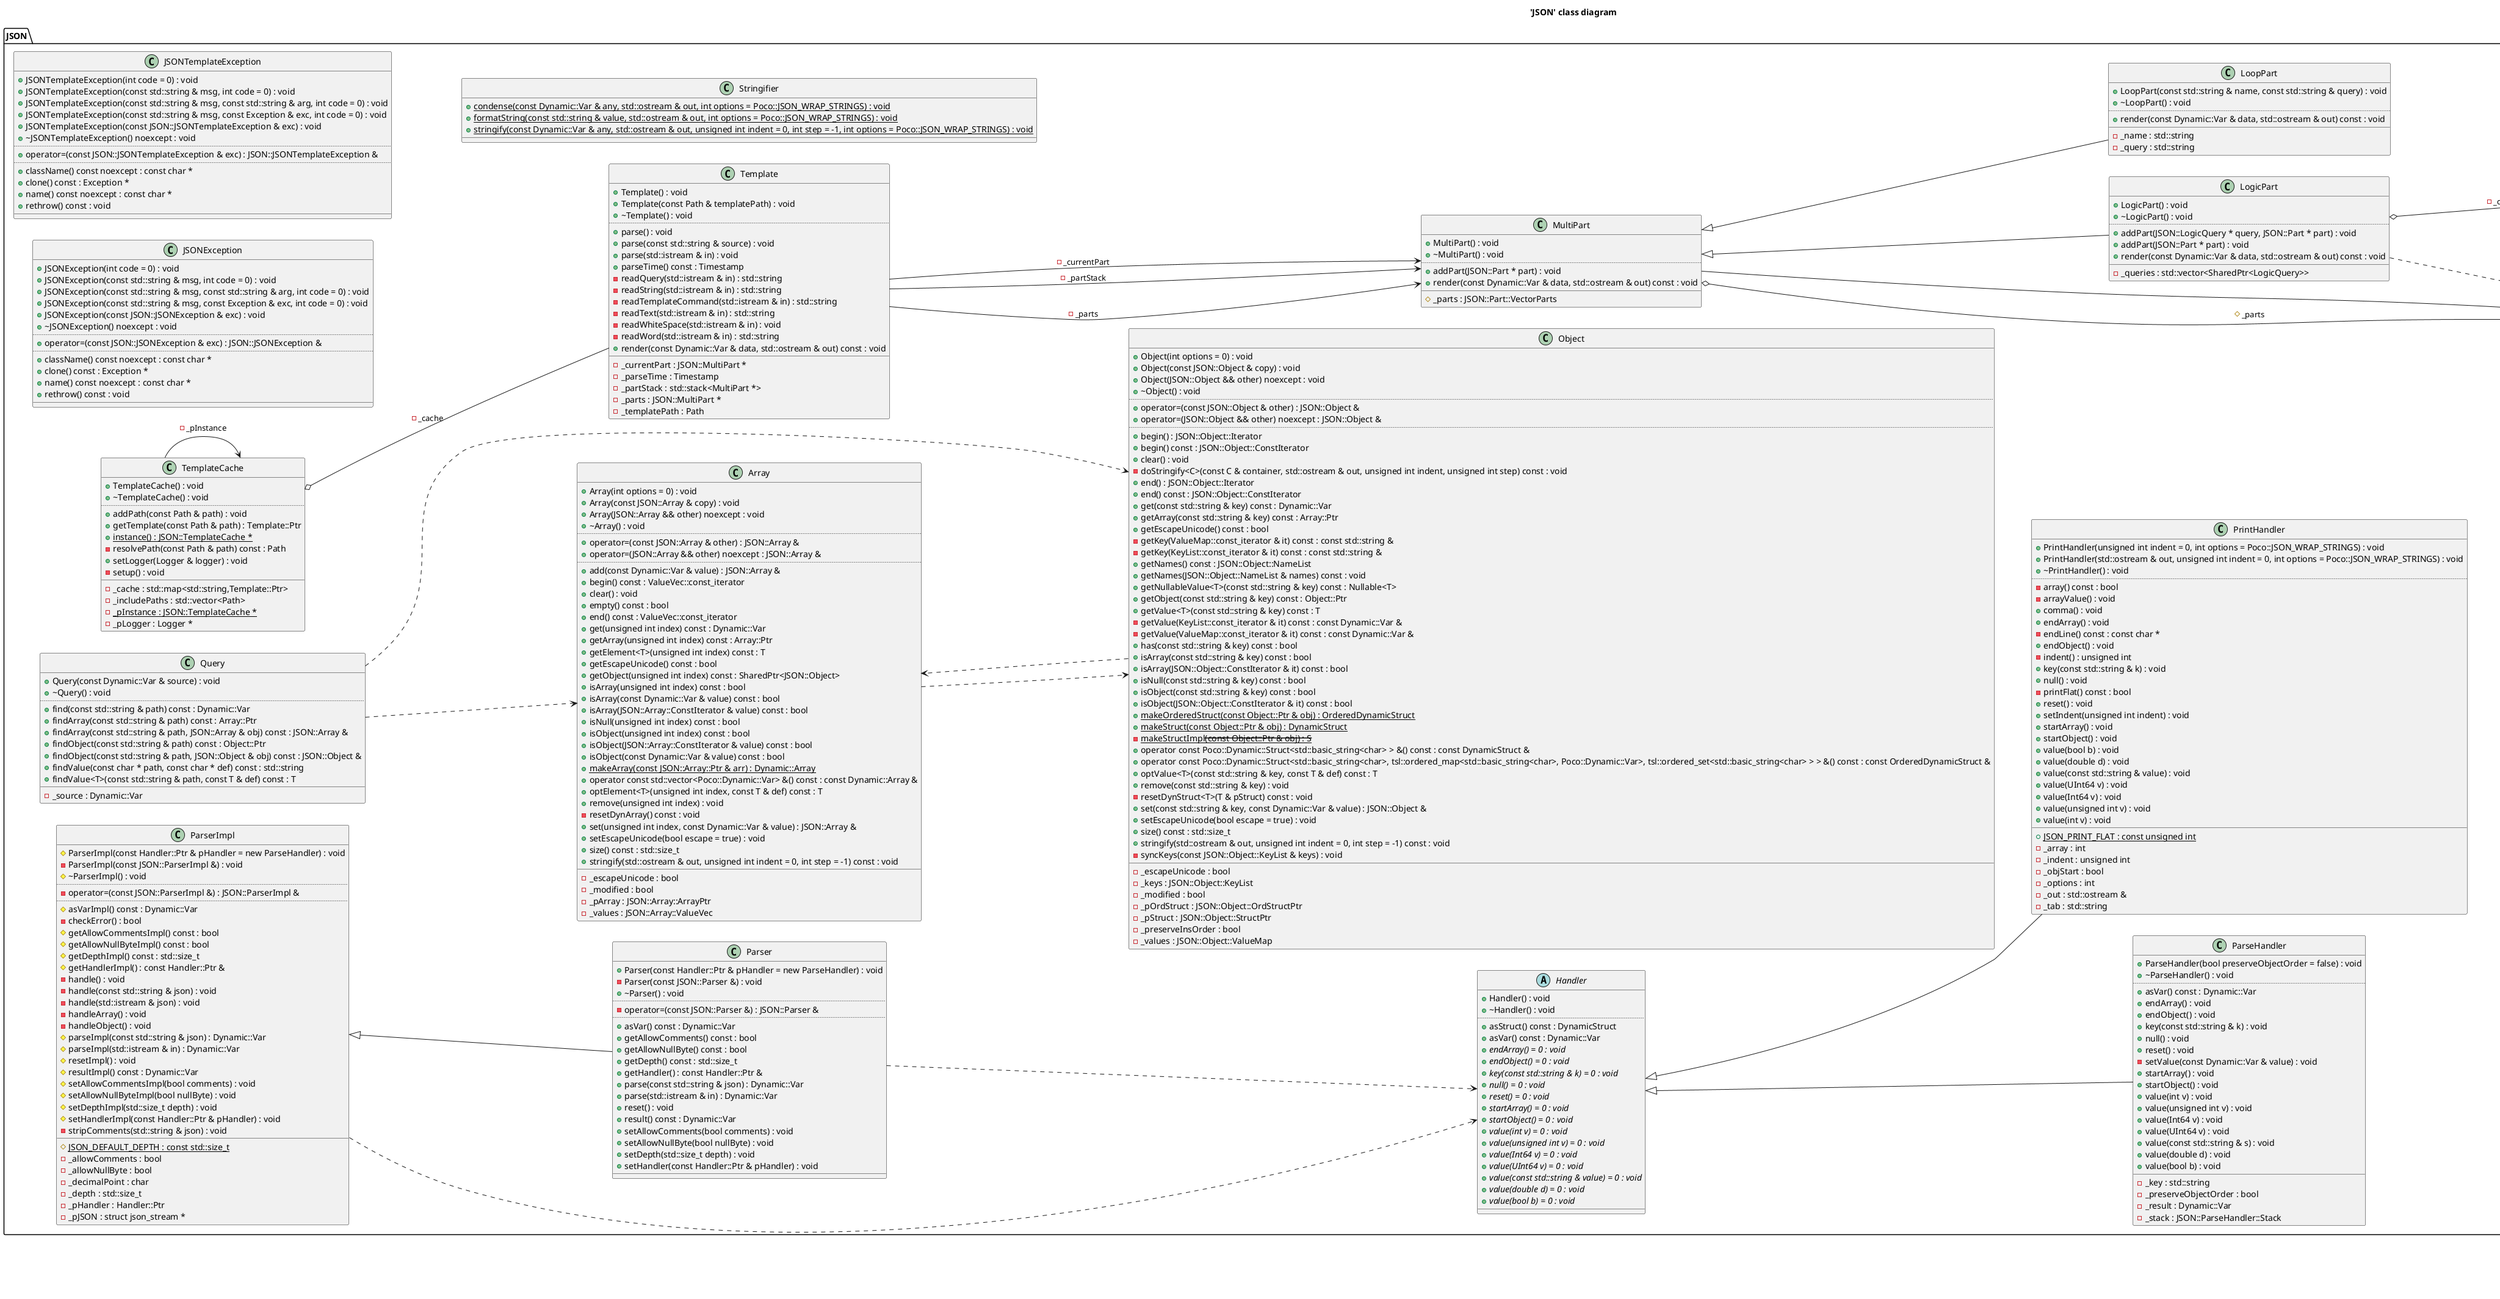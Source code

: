 @startuml
title 'JSON' class diagram
left to right direction
package [JSON] as C_0000719235354874533729 {
class "JSONException" as C_0002224435553795914096
class C_0002224435553795914096 [[https://github.com/pocoproject/poco/blob/9fc117d585e552ae3327b56900df9cc40653d574/JSON/include/Poco/JSON/JSONException.h#L29{JSONException}]] {
+JSONException(int code = 0) : void [[[https://github.com/pocoproject/poco/blob/9fc117d585e552ae3327b56900df9cc40653d574/JSON/include/Poco/JSON/JSONException.h#L29{JSONException}]]]
+JSONException(const std::string & msg, int code = 0) : void [[[https://github.com/pocoproject/poco/blob/9fc117d585e552ae3327b56900df9cc40653d574/JSON/include/Poco/JSON/JSONException.h#L29{JSONException}]]]
+JSONException(const std::string & msg, const std::string & arg, int code = 0) : void [[[https://github.com/pocoproject/poco/blob/9fc117d585e552ae3327b56900df9cc40653d574/JSON/include/Poco/JSON/JSONException.h#L29{JSONException}]]]
+JSONException(const std::string & msg, const Exception & exc, int code = 0) : void [[[https://github.com/pocoproject/poco/blob/9fc117d585e552ae3327b56900df9cc40653d574/JSON/include/Poco/JSON/JSONException.h#L29{JSONException}]]]
+JSONException(const JSON::JSONException & exc) : void [[[https://github.com/pocoproject/poco/blob/9fc117d585e552ae3327b56900df9cc40653d574/JSON/include/Poco/JSON/JSONException.h#L29{JSONException}]]]
+~JSONException() noexcept : void [[[https://github.com/pocoproject/poco/blob/9fc117d585e552ae3327b56900df9cc40653d574/JSON/include/Poco/JSON/JSONException.h#L29{~JSONException}]]]
..
+operator=(const JSON::JSONException & exc) : JSON::JSONException & [[[https://github.com/pocoproject/poco/blob/9fc117d585e552ae3327b56900df9cc40653d574/JSON/include/Poco/JSON/JSONException.h#L29{operator=}]]]
..
+className() const noexcept : const char * [[[https://github.com/pocoproject/poco/blob/9fc117d585e552ae3327b56900df9cc40653d574/JSON/include/Poco/JSON/JSONException.h#L29{className}]]]
+clone() const : Exception * [[[https://github.com/pocoproject/poco/blob/9fc117d585e552ae3327b56900df9cc40653d574/JSON/include/Poco/JSON/JSONException.h#L29{clone}]]]
+name() const noexcept : const char * [[[https://github.com/pocoproject/poco/blob/9fc117d585e552ae3327b56900df9cc40653d574/JSON/include/Poco/JSON/JSONException.h#L29{name}]]]
+rethrow() const : void [[[https://github.com/pocoproject/poco/blob/9fc117d585e552ae3327b56900df9cc40653d574/JSON/include/Poco/JSON/JSONException.h#L29{rethrow}]]]
__
}
class "JSONTemplateException" as C_0001089238346156534044
class C_0001089238346156534044 [[https://github.com/pocoproject/poco/blob/9fc117d585e552ae3327b56900df9cc40653d574/JSON/include/Poco/JSON/Template.h#L37{JSONTemplateException}]] {
+JSONTemplateException(int code = 0) : void [[[https://github.com/pocoproject/poco/blob/9fc117d585e552ae3327b56900df9cc40653d574/JSON/include/Poco/JSON/Template.h#L37{JSONTemplateException}]]]
+JSONTemplateException(const std::string & msg, int code = 0) : void [[[https://github.com/pocoproject/poco/blob/9fc117d585e552ae3327b56900df9cc40653d574/JSON/include/Poco/JSON/Template.h#L37{JSONTemplateException}]]]
+JSONTemplateException(const std::string & msg, const std::string & arg, int code = 0) : void [[[https://github.com/pocoproject/poco/blob/9fc117d585e552ae3327b56900df9cc40653d574/JSON/include/Poco/JSON/Template.h#L37{JSONTemplateException}]]]
+JSONTemplateException(const std::string & msg, const Exception & exc, int code = 0) : void [[[https://github.com/pocoproject/poco/blob/9fc117d585e552ae3327b56900df9cc40653d574/JSON/include/Poco/JSON/Template.h#L37{JSONTemplateException}]]]
+JSONTemplateException(const JSON::JSONTemplateException & exc) : void [[[https://github.com/pocoproject/poco/blob/9fc117d585e552ae3327b56900df9cc40653d574/JSON/include/Poco/JSON/Template.h#L37{JSONTemplateException}]]]
+~JSONTemplateException() noexcept : void [[[https://github.com/pocoproject/poco/blob/9fc117d585e552ae3327b56900df9cc40653d574/JSON/include/Poco/JSON/Template.h#L37{~JSONTemplateException}]]]
..
+operator=(const JSON::JSONTemplateException & exc) : JSON::JSONTemplateException & [[[https://github.com/pocoproject/poco/blob/9fc117d585e552ae3327b56900df9cc40653d574/JSON/include/Poco/JSON/Template.h#L37{operator=}]]]
..
+className() const noexcept : const char * [[[https://github.com/pocoproject/poco/blob/9fc117d585e552ae3327b56900df9cc40653d574/JSON/include/Poco/JSON/Template.h#L37{className}]]]
+clone() const : Exception * [[[https://github.com/pocoproject/poco/blob/9fc117d585e552ae3327b56900df9cc40653d574/JSON/include/Poco/JSON/Template.h#L37{clone}]]]
+name() const noexcept : const char * [[[https://github.com/pocoproject/poco/blob/9fc117d585e552ae3327b56900df9cc40653d574/JSON/include/Poco/JSON/Template.h#L37{name}]]]
+rethrow() const : void [[[https://github.com/pocoproject/poco/blob/9fc117d585e552ae3327b56900df9cc40653d574/JSON/include/Poco/JSON/Template.h#L37{rethrow}]]]
__
}
class "Template" as C_0001224813705065694671
class C_0001224813705065694671 [[https://github.com/pocoproject/poco/blob/9fc117d585e552ae3327b56900df9cc40653d574/JSON/include/Poco/JSON/Template.h#L40{Template}]] {
+Template() : void [[[https://github.com/pocoproject/poco/blob/9fc117d585e552ae3327b56900df9cc40653d574/JSON/include/Poco/JSON/Template.h#L92{Template}]]]
+Template(const Path & templatePath) : void [[[https://github.com/pocoproject/poco/blob/9fc117d585e552ae3327b56900df9cc40653d574/JSON/include/Poco/JSON/Template.h#L95{Template}]]]
+~Template() : void [[[https://github.com/pocoproject/poco/blob/9fc117d585e552ae3327b56900df9cc40653d574/JSON/include/Poco/JSON/Template.h#L98{~Template}]]]
..
+parse() : void [[[https://github.com/pocoproject/poco/blob/9fc117d585e552ae3327b56900df9cc40653d574/JSON/include/Poco/JSON/Template.h#L101{parse}]]]
+parse(const std::string & source) : void [[[https://github.com/pocoproject/poco/blob/9fc117d585e552ae3327b56900df9cc40653d574/JSON/include/Poco/JSON/Template.h#L104{parse}]]]
+parse(std::istream & in) : void [[[https://github.com/pocoproject/poco/blob/9fc117d585e552ae3327b56900df9cc40653d574/JSON/include/Poco/JSON/Template.h#L107{parse}]]]
+parseTime() const : Timestamp [[[https://github.com/pocoproject/poco/blob/9fc117d585e552ae3327b56900df9cc40653d574/JSON/include/Poco/JSON/Template.h#L110{parseTime}]]]
-readQuery(std::istream & in) : std::string [[[https://github.com/pocoproject/poco/blob/9fc117d585e552ae3327b56900df9cc40653d574/JSON/include/Poco/JSON/Template.h#L119{readQuery}]]]
-readString(std::istream & in) : std::string [[[https://github.com/pocoproject/poco/blob/9fc117d585e552ae3327b56900df9cc40653d574/JSON/include/Poco/JSON/Template.h#L121{readString}]]]
-readTemplateCommand(std::istream & in) : std::string [[[https://github.com/pocoproject/poco/blob/9fc117d585e552ae3327b56900df9cc40653d574/JSON/include/Poco/JSON/Template.h#L120{readTemplateCommand}]]]
-readText(std::istream & in) : std::string [[[https://github.com/pocoproject/poco/blob/9fc117d585e552ae3327b56900df9cc40653d574/JSON/include/Poco/JSON/Template.h#L117{readText}]]]
-readWhiteSpace(std::istream & in) : void [[[https://github.com/pocoproject/poco/blob/9fc117d585e552ae3327b56900df9cc40653d574/JSON/include/Poco/JSON/Template.h#L122{readWhiteSpace}]]]
-readWord(std::istream & in) : std::string [[[https://github.com/pocoproject/poco/blob/9fc117d585e552ae3327b56900df9cc40653d574/JSON/include/Poco/JSON/Template.h#L118{readWord}]]]
+render(const Dynamic::Var & data, std::ostream & out) const : void [[[https://github.com/pocoproject/poco/blob/9fc117d585e552ae3327b56900df9cc40653d574/JSON/include/Poco/JSON/Template.h#L113{render}]]]
__
-_currentPart : JSON::MultiPart * [[[https://github.com/pocoproject/poco/blob/9fc117d585e552ae3327b56900df9cc40653d574/JSON/include/Poco/JSON/Template.h#L126{_currentPart}]]]
-_parseTime : Timestamp [[[https://github.com/pocoproject/poco/blob/9fc117d585e552ae3327b56900df9cc40653d574/JSON/include/Poco/JSON/Template.h#L128{_parseTime}]]]
-_partStack : std::stack<MultiPart *> [[[https://github.com/pocoproject/poco/blob/9fc117d585e552ae3327b56900df9cc40653d574/JSON/include/Poco/JSON/Template.h#L125{_partStack}]]]
-_parts : JSON::MultiPart * [[[https://github.com/pocoproject/poco/blob/9fc117d585e552ae3327b56900df9cc40653d574/JSON/include/Poco/JSON/Template.h#L124{_parts}]]]
-_templatePath : Path [[[https://github.com/pocoproject/poco/blob/9fc117d585e552ae3327b56900df9cc40653d574/JSON/include/Poco/JSON/Template.h#L127{_templatePath}]]]
}
class "TemplateCache" as C_0001824492576997130499
class C_0001824492576997130499 [[https://github.com/pocoproject/poco/blob/9fc117d585e552ae3327b56900df9cc40653d574/JSON/include/Poco/JSON/TemplateCache.h#L34{TemplateCache}]] {
+TemplateCache() : void [[[https://github.com/pocoproject/poco/blob/9fc117d585e552ae3327b56900df9cc40653d574/JSON/include/Poco/JSON/TemplateCache.h#L42{TemplateCache}]]]
+~TemplateCache() : void [[[https://github.com/pocoproject/poco/blob/9fc117d585e552ae3327b56900df9cc40653d574/JSON/include/Poco/JSON/TemplateCache.h#L48{~TemplateCache}]]]
..
+addPath(const Path & path) : void [[[https://github.com/pocoproject/poco/blob/9fc117d585e552ae3327b56900df9cc40653d574/JSON/include/Poco/JSON/TemplateCache.h#L51{addPath}]]]
+getTemplate(const Path & path) : Template::Ptr [[[https://github.com/pocoproject/poco/blob/9fc117d585e552ae3327b56900df9cc40653d574/JSON/include/Poco/JSON/TemplateCache.h#L55{getTemplate}]]]
{static} +instance() : JSON::TemplateCache * [[[https://github.com/pocoproject/poco/blob/9fc117d585e552ae3327b56900df9cc40653d574/JSON/include/Poco/JSON/TemplateCache.h#L64{instance}]]]
-resolvePath(const Path & path) const : Path [[[https://github.com/pocoproject/poco/blob/9fc117d585e552ae3327b56900df9cc40653d574/JSON/include/Poco/JSON/TemplateCache.h#L72{resolvePath}]]]
+setLogger(Logger & logger) : void [[[https://github.com/pocoproject/poco/blob/9fc117d585e552ae3327b56900df9cc40653d574/JSON/include/Poco/JSON/TemplateCache.h#L67{setLogger}]]]
-setup() : void [[[https://github.com/pocoproject/poco/blob/9fc117d585e552ae3327b56900df9cc40653d574/JSON/include/Poco/JSON/TemplateCache.h#L71{setup}]]]
__
-_cache : std::map<std::string,Template::Ptr> [[[https://github.com/pocoproject/poco/blob/9fc117d585e552ae3327b56900df9cc40653d574/JSON/include/Poco/JSON/TemplateCache.h#L76{_cache}]]]
-_includePaths : std::vector<Path> [[[https://github.com/pocoproject/poco/blob/9fc117d585e552ae3327b56900df9cc40653d574/JSON/include/Poco/JSON/TemplateCache.h#L75{_includePaths}]]]
{static} -_pInstance : JSON::TemplateCache * [[[https://github.com/pocoproject/poco/blob/9fc117d585e552ae3327b56900df9cc40653d574/JSON/include/Poco/JSON/TemplateCache.h#L74{_pInstance}]]]
-_pLogger : Logger * [[[https://github.com/pocoproject/poco/blob/9fc117d585e552ae3327b56900df9cc40653d574/JSON/include/Poco/JSON/TemplateCache.h#L77{_pLogger}]]]
}
class "Array" as C_0000072500838975006454
class C_0000072500838975006454 [[https://github.com/pocoproject/poco/blob/9fc117d585e552ae3327b56900df9cc40653d574/JSON/include/Poco/JSON/Array.h#L35{Array}]] {
+Array(int options = 0) : void [[[https://github.com/pocoproject/poco/blob/9fc117d585e552ae3327b56900df9cc40653d574/JSON/include/Poco/JSON/Array.h#L66{Array}]]]
+Array(const JSON::Array & copy) : void [[[https://github.com/pocoproject/poco/blob/9fc117d585e552ae3327b56900df9cc40653d574/JSON/include/Poco/JSON/Array.h#L73{Array}]]]
+Array(JSON::Array && other) noexcept : void [[[https://github.com/pocoproject/poco/blob/9fc117d585e552ae3327b56900df9cc40653d574/JSON/include/Poco/JSON/Array.h#L76{Array}]]]
+~Array() : void [[[https://github.com/pocoproject/poco/blob/9fc117d585e552ae3327b56900df9cc40653d574/JSON/include/Poco/JSON/Array.h#L85{~Array}]]]
..
+operator=(const JSON::Array & other) : JSON::Array & [[[https://github.com/pocoproject/poco/blob/9fc117d585e552ae3327b56900df9cc40653d574/JSON/include/Poco/JSON/Array.h#L79{operator=}]]]
+operator=(JSON::Array && other) noexcept : JSON::Array & [[[https://github.com/pocoproject/poco/blob/9fc117d585e552ae3327b56900df9cc40653d574/JSON/include/Poco/JSON/Array.h#L82{operator=}]]]
..
+add(const Dynamic::Var & value) : JSON::Array & [[[https://github.com/pocoproject/poco/blob/9fc117d585e552ae3327b56900df9cc40653d574/JSON/include/Poco/JSON/Array.h#L174{add}]]]
+begin() const : ValueVec::const_iterator [[[https://github.com/pocoproject/poco/blob/9fc117d585e552ae3327b56900df9cc40653d574/JSON/include/Poco/JSON/Array.h#L94{begin}]]]
+clear() : void [[[https://github.com/pocoproject/poco/blob/9fc117d585e552ae3327b56900df9cc40653d574/JSON/include/Poco/JSON/Array.h#L193{clear}]]]
+empty() const : bool [[[https://github.com/pocoproject/poco/blob/9fc117d585e552ae3327b56900df9cc40653d574/JSON/include/Poco/JSON/Array.h#L127{empty}]]]
+end() const : ValueVec::const_iterator [[[https://github.com/pocoproject/poco/blob/9fc117d585e552ae3327b56900df9cc40653d574/JSON/include/Poco/JSON/Array.h#L97{end}]]]
+get(unsigned int index) const : Dynamic::Var [[[https://github.com/pocoproject/poco/blob/9fc117d585e552ae3327b56900df9cc40653d574/JSON/include/Poco/JSON/Array.h#L100{get}]]]
+getArray(unsigned int index) const : Array::Ptr [[[https://github.com/pocoproject/poco/blob/9fc117d585e552ae3327b56900df9cc40653d574/JSON/include/Poco/JSON/Array.h#L104{getArray}]]]
+getElement<T>(unsigned int index) const : T
+getEscapeUnicode() const : bool [[[https://github.com/pocoproject/poco/blob/9fc117d585e552ae3327b56900df9cc40653d574/JSON/include/Poco/JSON/Array.h#L91{getEscapeUnicode}]]]
+getObject(unsigned int index) const : SharedPtr<JSON::Object> [[[https://github.com/pocoproject/poco/blob/9fc117d585e552ae3327b56900df9cc40653d574/JSON/include/Poco/JSON/Array.h#L120{getObject}]]]
+isArray(unsigned int index) const : bool [[[https://github.com/pocoproject/poco/blob/9fc117d585e552ae3327b56900df9cc40653d574/JSON/include/Poco/JSON/Array.h#L130{isArray}]]]
+isArray(const Dynamic::Var & value) const : bool [[[https://github.com/pocoproject/poco/blob/9fc117d585e552ae3327b56900df9cc40653d574/JSON/include/Poco/JSON/Array.h#L133{isArray}]]]
+isArray(JSON::Array::ConstIterator & value) const : bool [[[https://github.com/pocoproject/poco/blob/9fc117d585e552ae3327b56900df9cc40653d574/JSON/include/Poco/JSON/Array.h#L136{isArray}]]]
+isNull(unsigned int index) const : bool [[[https://github.com/pocoproject/poco/blob/9fc117d585e552ae3327b56900df9cc40653d574/JSON/include/Poco/JSON/Array.h#L139{isNull}]]]
+isObject(unsigned int index) const : bool [[[https://github.com/pocoproject/poco/blob/9fc117d585e552ae3327b56900df9cc40653d574/JSON/include/Poco/JSON/Array.h#L143{isObject}]]]
+isObject(JSON::Array::ConstIterator & value) const : bool [[[https://github.com/pocoproject/poco/blob/9fc117d585e552ae3327b56900df9cc40653d574/JSON/include/Poco/JSON/Array.h#L149{isObject}]]]
+isObject(const Dynamic::Var & value) const : bool [[[https://github.com/pocoproject/poco/blob/9fc117d585e552ae3327b56900df9cc40653d574/JSON/include/Poco/JSON/Array.h#L146{isObject}]]]
{static} +makeArray(const JSON::Array::Ptr & arr) : Dynamic::Array [[[https://github.com/pocoproject/poco/blob/9fc117d585e552ae3327b56900df9cc40653d574/JSON/include/Poco/JSON/Array.h#L190{makeArray}]]]
+operator const std::vector<Poco::Dynamic::Var> &() const : const Dynamic::Array & [[[https://github.com/pocoproject/poco/blob/9fc117d585e552ae3327b56900df9cc40653d574/JSON/include/Poco/JSON/Array.h#L187{operator const std::vector<Poco::Dynamic::Var> &}]]]
+optElement<T>(unsigned int index, const T & def) const : T
+remove(unsigned int index) : void [[[https://github.com/pocoproject/poco/blob/9fc117d585e552ae3327b56900df9cc40653d574/JSON/include/Poco/JSON/Array.h#L184{remove}]]]
-resetDynArray() const : void [[[https://github.com/pocoproject/poco/blob/9fc117d585e552ae3327b56900df9cc40653d574/JSON/include/Poco/JSON/Array.h#L197{resetDynArray}]]]
+set(unsigned int index, const Dynamic::Var & value) : JSON::Array & [[[https://github.com/pocoproject/poco/blob/9fc117d585e552ae3327b56900df9cc40653d574/JSON/include/Poco/JSON/Array.h#L177{set}]]]
+setEscapeUnicode(bool escape = true) : void [[[https://github.com/pocoproject/poco/blob/9fc117d585e552ae3327b56900df9cc40653d574/JSON/include/Poco/JSON/Array.h#L88{setEscapeUnicode}]]]
+size() const : std::size_t [[[https://github.com/pocoproject/poco/blob/9fc117d585e552ae3327b56900df9cc40653d574/JSON/include/Poco/JSON/Array.h#L124{size}]]]
+stringify(std::ostream & out, unsigned int indent = 0, int step = -1) const : void [[[https://github.com/pocoproject/poco/blob/9fc117d585e552ae3327b56900df9cc40653d574/JSON/include/Poco/JSON/Array.h#L180{stringify}]]]
__
-_escapeUnicode : bool [[[https://github.com/pocoproject/poco/blob/9fc117d585e552ae3327b56900df9cc40653d574/JSON/include/Poco/JSON/Array.h#L208{_escapeUnicode}]]]
-_modified : bool [[[https://github.com/pocoproject/poco/blob/9fc117d585e552ae3327b56900df9cc40653d574/JSON/include/Poco/JSON/Array.h#L203{_modified}]]]
-_pArray : JSON::Array::ArrayPtr [[[https://github.com/pocoproject/poco/blob/9fc117d585e552ae3327b56900df9cc40653d574/JSON/include/Poco/JSON/Array.h#L202{_pArray}]]]
-_values : JSON::Array::ValueVec [[[https://github.com/pocoproject/poco/blob/9fc117d585e552ae3327b56900df9cc40653d574/JSON/include/Poco/JSON/Array.h#L201{_values}]]]
}
class "Stringifier" as C_0001436460347683871975
class C_0001436460347683871975 [[https://github.com/pocoproject/poco/blob/9fc117d585e552ae3327b56900df9cc40653d574/JSON/include/Poco/JSON/Stringifier.h#L31{Stringifier}]] {
{static} +condense(const Dynamic::Var & any, std::ostream & out, int options = Poco::JSON_WRAP_STRINGS) : void [[[https://github.com/pocoproject/poco/blob/9fc117d585e552ae3327b56900df9cc40653d574/JSON/include/Poco/JSON/Stringifier.h#L35{condense}]]]
{static} +formatString(const std::string & value, std::ostream & out, int options = Poco::JSON_WRAP_STRINGS) : void [[[https://github.com/pocoproject/poco/blob/9fc117d585e552ae3327b56900df9cc40653d574/JSON/include/Poco/JSON/Stringifier.h#L56{formatString}]]]
{static} +stringify(const Dynamic::Var & any, std::ostream & out, unsigned int indent = 0, int step = -1, int options = Poco::JSON_WRAP_STRINGS) : void [[[https://github.com/pocoproject/poco/blob/9fc117d585e552ae3327b56900df9cc40653d574/JSON/include/Poco/JSON/Stringifier.h#L44{stringify}]]]
__
}
class "Object" as C_0000424593384549787023
class C_0000424593384549787023 [[https://github.com/pocoproject/poco/blob/9fc117d585e552ae3327b56900df9cc40653d574/JSON/include/Poco/JSON/Object.h#L40{Object}]] {
+Object(int options = 0) : void [[[https://github.com/pocoproject/poco/blob/9fc117d585e552ae3327b56900df9cc40653d574/JSON/include/Poco/JSON/Object.h#L70{Object}]]]
+Object(const JSON::Object & copy) : void [[[https://github.com/pocoproject/poco/blob/9fc117d585e552ae3327b56900df9cc40653d574/JSON/include/Poco/JSON/Object.h#L81{Object}]]]
+Object(JSON::Object && other) noexcept : void [[[https://github.com/pocoproject/poco/blob/9fc117d585e552ae3327b56900df9cc40653d574/JSON/include/Poco/JSON/Object.h#L87{Object}]]]
+~Object() : void [[[https://github.com/pocoproject/poco/blob/9fc117d585e552ae3327b56900df9cc40653d574/JSON/include/Poco/JSON/Object.h#L90{~Object}]]]
..
+operator=(const JSON::Object & other) : JSON::Object & [[[https://github.com/pocoproject/poco/blob/9fc117d585e552ae3327b56900df9cc40653d574/JSON/include/Poco/JSON/Object.h#L93{operator=}]]]
+operator=(JSON::Object && other) noexcept : JSON::Object & [[[https://github.com/pocoproject/poco/blob/9fc117d585e552ae3327b56900df9cc40653d574/JSON/include/Poco/JSON/Object.h#L96{operator=}]]]
..
+begin() : JSON::Object::Iterator [[[https://github.com/pocoproject/poco/blob/9fc117d585e552ae3327b56900df9cc40653d574/JSON/include/Poco/JSON/Object.h#L105{begin}]]]
+begin() const : JSON::Object::ConstIterator [[[https://github.com/pocoproject/poco/blob/9fc117d585e552ae3327b56900df9cc40653d574/JSON/include/Poco/JSON/Object.h#L108{begin}]]]
+clear() : void [[[https://github.com/pocoproject/poco/blob/9fc117d585e552ae3327b56900df9cc40653d574/JSON/include/Poco/JSON/Object.h#L232{clear}]]]
-doStringify<C>(const C & container, std::ostream & out, unsigned int indent, unsigned int step) const : void
+end() : JSON::Object::Iterator [[[https://github.com/pocoproject/poco/blob/9fc117d585e552ae3327b56900df9cc40653d574/JSON/include/Poco/JSON/Object.h#L111{end}]]]
+end() const : JSON::Object::ConstIterator [[[https://github.com/pocoproject/poco/blob/9fc117d585e552ae3327b56900df9cc40653d574/JSON/include/Poco/JSON/Object.h#L114{end}]]]
+get(const std::string & key) const : Dynamic::Var [[[https://github.com/pocoproject/poco/blob/9fc117d585e552ae3327b56900df9cc40653d574/JSON/include/Poco/JSON/Object.h#L117{get}]]]
+getArray(const std::string & key) const : Array::Ptr [[[https://github.com/pocoproject/poco/blob/9fc117d585e552ae3327b56900df9cc40653d574/JSON/include/Poco/JSON/Object.h#L121{getArray}]]]
+getEscapeUnicode() const : bool [[[https://github.com/pocoproject/poco/blob/9fc117d585e552ae3327b56900df9cc40653d574/JSON/include/Poco/JSON/Object.h#L102{getEscapeUnicode}]]]
-getKey(ValueMap::const_iterator & it) const : const std::string & [[[https://github.com/pocoproject/poco/blob/9fc117d585e552ae3327b56900df9cc40653d574/JSON/include/Poco/JSON/Object.h#L339{getKey}]]]
-getKey(KeyList::const_iterator & it) const : const std::string & [[[https://github.com/pocoproject/poco/blob/9fc117d585e552ae3327b56900df9cc40653d574/JSON/include/Poco/JSON/Object.h#L341{getKey}]]]
+getNames() const : JSON::Object::NameList [[[https://github.com/pocoproject/poco/blob/9fc117d585e552ae3327b56900df9cc40653d574/JSON/include/Poco/JSON/Object.h#L162{getNames}]]]
+getNames(JSON::Object::NameList & names) const : void [[[https://github.com/pocoproject/poco/blob/9fc117d585e552ae3327b56900df9cc40653d574/JSON/include/Poco/JSON/Object.h#L159{getNames}]]]
+getNullableValue<T>(const std::string & key) const : Nullable<T>
+getObject(const std::string & key) const : Object::Ptr [[[https://github.com/pocoproject/poco/blob/9fc117d585e552ae3327b56900df9cc40653d574/JSON/include/Poco/JSON/Object.h#L126{getObject}]]]
+getValue<T>(const std::string & key) const : T
-getValue(KeyList::const_iterator & it) const : const Dynamic::Var & [[[https://github.com/pocoproject/poco/blob/9fc117d585e552ae3327b56900df9cc40653d574/JSON/include/Poco/JSON/Object.h#L342{getValue}]]]
-getValue(ValueMap::const_iterator & it) const : const Dynamic::Var & [[[https://github.com/pocoproject/poco/blob/9fc117d585e552ae3327b56900df9cc40653d574/JSON/include/Poco/JSON/Object.h#L340{getValue}]]]
+has(const std::string & key) const : bool [[[https://github.com/pocoproject/poco/blob/9fc117d585e552ae3327b56900df9cc40653d574/JSON/include/Poco/JSON/Object.h#L165{has}]]]
+isArray(const std::string & key) const : bool [[[https://github.com/pocoproject/poco/blob/9fc117d585e552ae3327b56900df9cc40653d574/JSON/include/Poco/JSON/Object.h#L168{isArray}]]]
+isArray(JSON::Object::ConstIterator & it) const : bool [[[https://github.com/pocoproject/poco/blob/9fc117d585e552ae3327b56900df9cc40653d574/JSON/include/Poco/JSON/Object.h#L171{isArray}]]]
+isNull(const std::string & key) const : bool [[[https://github.com/pocoproject/poco/blob/9fc117d585e552ae3327b56900df9cc40653d574/JSON/include/Poco/JSON/Object.h#L174{isNull}]]]
+isObject(const std::string & key) const : bool [[[https://github.com/pocoproject/poco/blob/9fc117d585e552ae3327b56900df9cc40653d574/JSON/include/Poco/JSON/Object.h#L177{isObject}]]]
+isObject(JSON::Object::ConstIterator & it) const : bool [[[https://github.com/pocoproject/poco/blob/9fc117d585e552ae3327b56900df9cc40653d574/JSON/include/Poco/JSON/Object.h#L180{isObject}]]]
{static} +makeOrderedStruct(const Object::Ptr & obj) : OrderedDynamicStruct [[[https://github.com/pocoproject/poco/blob/9fc117d585e552ae3327b56900df9cc40653d574/JSON/include/Poco/JSON/Object.h#L223{makeOrderedStruct}]]]
{static} +makeStruct(const Object::Ptr & obj) : DynamicStruct [[[https://github.com/pocoproject/poco/blob/9fc117d585e552ae3327b56900df9cc40653d574/JSON/include/Poco/JSON/Object.h#L220{makeStruct}]]]
{static} -makeStructImpl<S>(const Object::Ptr & obj) : S
+operator const Poco::Dynamic::Struct<std::basic_string<char> > &() const : const DynamicStruct & [[[https://github.com/pocoproject/poco/blob/9fc117d585e552ae3327b56900df9cc40653d574/JSON/include/Poco/JSON/Object.h#L229{operator const Poco::Dynamic::Struct<std::basic_string<char> > &}]]]
+operator const Poco::Dynamic::Struct<std::basic_string<char>, tsl::ordered_map<std::basic_string<char>, Poco::Dynamic::Var>, tsl::ordered_set<std::basic_string<char> > > &() const : const OrderedDynamicStruct & [[[https://github.com/pocoproject/poco/blob/9fc117d585e552ae3327b56900df9cc40653d574/JSON/include/Poco/JSON/Object.h#L226{operator const Poco::Dynamic::Struct<std::basic_string<char>, tsl::ordered_map<std::basic_string<char>, Poco::Dynamic::Var>, tsl::ordered_set<std::basic_string<char> > > &}]]]
+optValue<T>(const std::string & key, const T & def) const : T
+remove(const std::string & key) : void [[[https://github.com/pocoproject/poco/blob/9fc117d585e552ae3327b56900df9cc40653d574/JSON/include/Poco/JSON/Object.h#L217{remove}]]]
-resetDynStruct<T>(T & pStruct) const : void
+set(const std::string & key, const Dynamic::Var & value) : JSON::Object & [[[https://github.com/pocoproject/poco/blob/9fc117d585e552ae3327b56900df9cc40653d574/JSON/include/Poco/JSON/Object.h#L208{set}]]]
+setEscapeUnicode(bool escape = true) : void [[[https://github.com/pocoproject/poco/blob/9fc117d585e552ae3327b56900df9cc40653d574/JSON/include/Poco/JSON/Object.h#L99{setEscapeUnicode}]]]
+size() const : std::size_t [[[https://github.com/pocoproject/poco/blob/9fc117d585e552ae3327b56900df9cc40653d574/JSON/include/Poco/JSON/Object.h#L205{size}]]]
+stringify(std::ostream & out, unsigned int indent = 0, int step = -1) const : void [[[https://github.com/pocoproject/poco/blob/9fc117d585e552ae3327b56900df9cc40653d574/JSON/include/Poco/JSON/Object.h#L211{stringify}]]]
-syncKeys(const JSON::Object::KeyList & keys) : void [[[https://github.com/pocoproject/poco/blob/9fc117d585e552ae3327b56900df9cc40653d574/JSON/include/Poco/JSON/Object.h#L242{syncKeys}]]]
__
-_escapeUnicode : bool [[[https://github.com/pocoproject/poco/blob/9fc117d585e552ae3327b56900df9cc40653d574/JSON/include/Poco/JSON/Object.h#L351{_escapeUnicode}]]]
-_keys : JSON::Object::KeyList [[[https://github.com/pocoproject/poco/blob/9fc117d585e552ae3327b56900df9cc40653d574/JSON/include/Poco/JSON/Object.h#L345{_keys}]]]
-_modified : bool [[[https://github.com/pocoproject/poco/blob/9fc117d585e552ae3327b56900df9cc40653d574/JSON/include/Poco/JSON/Object.h#L354{_modified}]]]
-_pOrdStruct : JSON::Object::OrdStructPtr [[[https://github.com/pocoproject/poco/blob/9fc117d585e552ae3327b56900df9cc40653d574/JSON/include/Poco/JSON/Object.h#L353{_pOrdStruct}]]]
-_pStruct : JSON::Object::StructPtr [[[https://github.com/pocoproject/poco/blob/9fc117d585e552ae3327b56900df9cc40653d574/JSON/include/Poco/JSON/Object.h#L352{_pStruct}]]]
-_preserveInsOrder : bool [[[https://github.com/pocoproject/poco/blob/9fc117d585e552ae3327b56900df9cc40653d574/JSON/include/Poco/JSON/Object.h#L346{_preserveInsOrder}]]]
-_values : JSON::Object::ValueMap [[[https://github.com/pocoproject/poco/blob/9fc117d585e552ae3327b56900df9cc40653d574/JSON/include/Poco/JSON/Object.h#L344{_values}]]]
}
class "Query" as C_0001132051654769045510
class C_0001132051654769045510 [[https://github.com/pocoproject/poco/blob/9fc117d585e552ae3327b56900df9cc40653d574/JSON/include/Poco/JSON/Query.h#L30{Query}]] {
+Query(const Dynamic::Var & source) : void [[[https://github.com/pocoproject/poco/blob/9fc117d585e552ae3327b56900df9cc40653d574/JSON/include/Poco/JSON/Query.h#L34{Query}]]]
+~Query() : void [[[https://github.com/pocoproject/poco/blob/9fc117d585e552ae3327b56900df9cc40653d574/JSON/include/Poco/JSON/Query.h#L44{~Query}]]]
..
+find(const std::string & path) const : Dynamic::Var [[[https://github.com/pocoproject/poco/blob/9fc117d585e552ae3327b56900df9cc40653d574/JSON/include/Poco/JSON/Query.h#L81{find}]]]
+findArray(const std::string & path) const : Array::Ptr [[[https://github.com/pocoproject/poco/blob/9fc117d585e552ae3327b56900df9cc40653d574/JSON/include/Poco/JSON/Query.h#L64{findArray}]]]
+findArray(const std::string & path, JSON::Array & obj) const : JSON::Array & [[[https://github.com/pocoproject/poco/blob/9fc117d585e552ae3327b56900df9cc40653d574/JSON/include/Poco/JSON/Query.h#L74{findArray}]]]
+findObject(const std::string & path) const : Object::Ptr [[[https://github.com/pocoproject/poco/blob/9fc117d585e552ae3327b56900df9cc40653d574/JSON/include/Poco/JSON/Query.h#L47{findObject}]]]
+findObject(const std::string & path, JSON::Object & obj) const : JSON::Object & [[[https://github.com/pocoproject/poco/blob/9fc117d585e552ae3327b56900df9cc40653d574/JSON/include/Poco/JSON/Query.h#L57{findObject}]]]
+findValue(const char * path, const char * def) const : std::string [[[https://github.com/pocoproject/poco/blob/9fc117d585e552ae3327b56900df9cc40653d574/JSON/include/Poco/JSON/Query.h#L109{findValue}]]]
+findValue<T>(const std::string & path, const T & def) const : T
__
-_source : Dynamic::Var [[[https://github.com/pocoproject/poco/blob/9fc117d585e552ae3327b56900df9cc40653d574/JSON/include/Poco/JSON/Query.h#L118{_source}]]]
}
abstract "Part" as C_0001661045479622494162
abstract C_0001661045479622494162 [[https://github.com/pocoproject/poco/blob/9fc117d585e552ae3327b56900df9cc40653d574/JSON/src/Template.cpp#L32{Part}]] {
+Part() : void [[[https://github.com/pocoproject/poco/blob/9fc117d585e552ae3327b56900df9cc40653d574/JSON/src/Template.cpp#L35{Part}]]]
+~Part() : void [[[https://github.com/pocoproject/poco/blob/9fc117d585e552ae3327b56900df9cc40653d574/JSON/src/Template.cpp#L39{~Part}]]]
..
{abstract} +render(const Dynamic::Var & data, std::ostream & out) const = 0 : void [[[https://github.com/pocoproject/poco/blob/9fc117d585e552ae3327b56900df9cc40653d574/JSON/src/Template.cpp#L43{render}]]]
__
}
class "StringPart" as C_0001206706315497911607
class C_0001206706315497911607 [[https://github.com/pocoproject/poco/blob/9fc117d585e552ae3327b56900df9cc40653d574/JSON/src/Template.cpp#L49{StringPart}]] {
+StringPart() : void [[[https://github.com/pocoproject/poco/blob/9fc117d585e552ae3327b56900df9cc40653d574/JSON/src/Template.cpp#L52{StringPart}]]]
+StringPart(const std::string & content) : void [[[https://github.com/pocoproject/poco/blob/9fc117d585e552ae3327b56900df9cc40653d574/JSON/src/Template.cpp#L56{StringPart}]]]
+~StringPart() : void [[[https://github.com/pocoproject/poco/blob/9fc117d585e552ae3327b56900df9cc40653d574/JSON/src/Template.cpp#L60{~StringPart}]]]
..
+getContent() const : std::string [[[https://github.com/pocoproject/poco/blob/9fc117d585e552ae3327b56900df9cc40653d574/JSON/src/Template.cpp#L74{getContent}]]]
+render(const Dynamic::Var & data, std::ostream & out) const : void [[[https://github.com/pocoproject/poco/blob/9fc117d585e552ae3327b56900df9cc40653d574/JSON/src/Template.cpp#L64{render}]]]
+setContent(const std::string & content) : void [[[https://github.com/pocoproject/poco/blob/9fc117d585e552ae3327b56900df9cc40653d574/JSON/src/Template.cpp#L69{setContent}]]]
__
-_content : std::string [[[https://github.com/pocoproject/poco/blob/9fc117d585e552ae3327b56900df9cc40653d574/JSON/src/Template.cpp#L80{_content}]]]
}
class "MultiPart" as C_0000410078672756013858
class C_0000410078672756013858 [[https://github.com/pocoproject/poco/blob/9fc117d585e552ae3327b56900df9cc40653d574/JSON/src/Template.cpp#L84{MultiPart}]] {
+MultiPart() : void [[[https://github.com/pocoproject/poco/blob/9fc117d585e552ae3327b56900df9cc40653d574/JSON/src/Template.cpp#L87{MultiPart}]]]
+~MultiPart() : void [[[https://github.com/pocoproject/poco/blob/9fc117d585e552ae3327b56900df9cc40653d574/JSON/src/Template.cpp#L91{~MultiPart}]]]
..
+addPart(JSON::Part * part) : void [[[https://github.com/pocoproject/poco/blob/9fc117d585e552ae3327b56900df9cc40653d574/JSON/src/Template.cpp#L95{addPart}]]]
+render(const Dynamic::Var & data, std::ostream & out) const : void [[[https://github.com/pocoproject/poco/blob/9fc117d585e552ae3327b56900df9cc40653d574/JSON/src/Template.cpp#L100{render}]]]
__
#_parts : JSON::Part::VectorParts [[[https://github.com/pocoproject/poco/blob/9fc117d585e552ae3327b56900df9cc40653d574/JSON/src/Template.cpp#L109{_parts}]]]
}
class "EchoPart" as C_0000749874221541154786
class C_0000749874221541154786 [[https://github.com/pocoproject/poco/blob/9fc117d585e552ae3327b56900df9cc40653d574/JSON/src/Template.cpp#L113{EchoPart}]] {
+EchoPart(const std::string & query) : void [[[https://github.com/pocoproject/poco/blob/9fc117d585e552ae3327b56900df9cc40653d574/JSON/src/Template.cpp#L116{EchoPart}]]]
+~EchoPart() : void [[[https://github.com/pocoproject/poco/blob/9fc117d585e552ae3327b56900df9cc40653d574/JSON/src/Template.cpp#L120{~EchoPart}]]]
..
+render(const Dynamic::Var & data, std::ostream & out) const : void [[[https://github.com/pocoproject/poco/blob/9fc117d585e552ae3327b56900df9cc40653d574/JSON/src/Template.cpp#L124{render}]]]
__
-_query : std::string [[[https://github.com/pocoproject/poco/blob/9fc117d585e552ae3327b56900df9cc40653d574/JSON/src/Template.cpp#L136{_query}]]]
}
class "LogicQuery" as C_0001370640582341149168
class C_0001370640582341149168 [[https://github.com/pocoproject/poco/blob/9fc117d585e552ae3327b56900df9cc40653d574/JSON/src/Template.cpp#L140{LogicQuery}]] {
+LogicQuery(const std::string & query) : void [[[https://github.com/pocoproject/poco/blob/9fc117d585e552ae3327b56900df9cc40653d574/JSON/src/Template.cpp#L143{LogicQuery}]]]
+~LogicQuery() : void [[[https://github.com/pocoproject/poco/blob/9fc117d585e552ae3327b56900df9cc40653d574/JSON/src/Template.cpp#L147{~LogicQuery}]]]
..
+apply(const Dynamic::Var & data) const : bool [[[https://github.com/pocoproject/poco/blob/9fc117d585e552ae3327b56900df9cc40653d574/JSON/src/Template.cpp#L151{apply}]]]
__
#_queryString : std::string [[[https://github.com/pocoproject/poco/blob/9fc117d585e552ae3327b56900df9cc40653d574/JSON/src/Template.cpp#L180{_queryString}]]]
}
class "LogicExistQuery" as C_0001021682718176057634
class C_0001021682718176057634 [[https://github.com/pocoproject/poco/blob/9fc117d585e552ae3327b56900df9cc40653d574/JSON/src/Template.cpp#L184{LogicExistQuery}]] {
+LogicExistQuery(const std::string & query) : void [[[https://github.com/pocoproject/poco/blob/9fc117d585e552ae3327b56900df9cc40653d574/JSON/src/Template.cpp#L187{LogicExistQuery}]]]
+~LogicExistQuery() : void [[[https://github.com/pocoproject/poco/blob/9fc117d585e552ae3327b56900df9cc40653d574/JSON/src/Template.cpp#L191{~LogicExistQuery}]]]
..
+apply(const Dynamic::Var & data) const : bool [[[https://github.com/pocoproject/poco/blob/9fc117d585e552ae3327b56900df9cc40653d574/JSON/src/Template.cpp#L195{apply}]]]
__
}
class "LogicElseQuery" as C_0000001233846647566683
class C_0000001233846647566683 [[https://github.com/pocoproject/poco/blob/9fc117d585e552ae3327b56900df9cc40653d574/JSON/src/Template.cpp#L205{LogicElseQuery}]] {
+LogicElseQuery() : void [[[https://github.com/pocoproject/poco/blob/9fc117d585e552ae3327b56900df9cc40653d574/JSON/src/Template.cpp#L208{LogicElseQuery}]]]
+~LogicElseQuery() : void [[[https://github.com/pocoproject/poco/blob/9fc117d585e552ae3327b56900df9cc40653d574/JSON/src/Template.cpp#L212{~LogicElseQuery}]]]
..
+apply(const Dynamic::Var & data) const : bool [[[https://github.com/pocoproject/poco/blob/9fc117d585e552ae3327b56900df9cc40653d574/JSON/src/Template.cpp#L216{apply}]]]
__
}
class "LogicPart" as C_0002218733656349858673
class C_0002218733656349858673 [[https://github.com/pocoproject/poco/blob/9fc117d585e552ae3327b56900df9cc40653d574/JSON/src/Template.cpp#L223{LogicPart}]] {
+LogicPart() : void [[[https://github.com/pocoproject/poco/blob/9fc117d585e552ae3327b56900df9cc40653d574/JSON/src/Template.cpp#L226{LogicPart}]]]
+~LogicPart() : void [[[https://github.com/pocoproject/poco/blob/9fc117d585e552ae3327b56900df9cc40653d574/JSON/src/Template.cpp#L230{~LogicPart}]]]
..
+addPart(JSON::LogicQuery * query, JSON::Part * part) : void [[[https://github.com/pocoproject/poco/blob/9fc117d585e552ae3327b56900df9cc40653d574/JSON/src/Template.cpp#L234{addPart}]]]
+addPart(JSON::Part * part) : void [[[https://github.com/pocoproject/poco/blob/9fc117d585e552ae3327b56900df9cc40653d574/JSON/src/Template.cpp#L240{addPart}]]]
+render(const Dynamic::Var & data, std::ostream & out) const : void [[[https://github.com/pocoproject/poco/blob/9fc117d585e552ae3327b56900df9cc40653d574/JSON/src/Template.cpp#L246{render}]]]
__
-_queries : std::vector<SharedPtr<LogicQuery>> [[[https://github.com/pocoproject/poco/blob/9fc117d585e552ae3327b56900df9cc40653d574/JSON/src/Template.cpp#L260{_queries}]]]
}
class "LoopPart" as C_0000852402413830874124
class C_0000852402413830874124 [[https://github.com/pocoproject/poco/blob/9fc117d585e552ae3327b56900df9cc40653d574/JSON/src/Template.cpp#L264{LoopPart}]] {
+LoopPart(const std::string & name, const std::string & query) : void [[[https://github.com/pocoproject/poco/blob/9fc117d585e552ae3327b56900df9cc40653d574/JSON/src/Template.cpp#L267{LoopPart}]]]
+~LoopPart() : void [[[https://github.com/pocoproject/poco/blob/9fc117d585e552ae3327b56900df9cc40653d574/JSON/src/Template.cpp#L271{~LoopPart}]]]
..
+render(const Dynamic::Var & data, std::ostream & out) const : void [[[https://github.com/pocoproject/poco/blob/9fc117d585e552ae3327b56900df9cc40653d574/JSON/src/Template.cpp#L275{render}]]]
__
-_name : std::string [[[https://github.com/pocoproject/poco/blob/9fc117d585e552ae3327b56900df9cc40653d574/JSON/src/Template.cpp#L297{_name}]]]
-_query : std::string [[[https://github.com/pocoproject/poco/blob/9fc117d585e552ae3327b56900df9cc40653d574/JSON/src/Template.cpp#L298{_query}]]]
}
class "IncludePart" as C_0001886003264245305447
class C_0001886003264245305447 [[https://github.com/pocoproject/poco/blob/9fc117d585e552ae3327b56900df9cc40653d574/JSON/src/Template.cpp#L302{IncludePart}]] {
+IncludePart(const Path & parentPath, const Path & path) : void [[[https://github.com/pocoproject/poco/blob/9fc117d585e552ae3327b56900df9cc40653d574/JSON/src/Template.cpp#L306{IncludePart}]]]
+~IncludePart() : void [[[https://github.com/pocoproject/poco/blob/9fc117d585e552ae3327b56900df9cc40653d574/JSON/src/Template.cpp#L325{~IncludePart}]]]
..
+render(const Dynamic::Var & data, std::ostream & out) const : void [[[https://github.com/pocoproject/poco/blob/9fc117d585e552ae3327b56900df9cc40653d574/JSON/src/Template.cpp#L329{render}]]]
__
-_path : Path [[[https://github.com/pocoproject/poco/blob/9fc117d585e552ae3327b56900df9cc40653d574/JSON/src/Template.cpp#L346{_path}]]]
}
abstract "Handler" as C_0002170781564733223471
abstract C_0002170781564733223471 [[https://github.com/pocoproject/poco/blob/9fc117d585e552ae3327b56900df9cc40653d574/JSON/include/Poco/JSON/Handler.h#L31{Handler}]] {
+Handler() : void [[[https://github.com/pocoproject/poco/blob/9fc117d585e552ae3327b56900df9cc40653d574/JSON/include/Poco/JSON/Handler.h#L41{Handler}]]]
+~Handler() : void [[[https://github.com/pocoproject/poco/blob/9fc117d585e552ae3327b56900df9cc40653d574/JSON/include/Poco/JSON/Handler.h#L44{~Handler}]]]
..
+asStruct() const : DynamicStruct [[[https://github.com/pocoproject/poco/blob/9fc117d585e552ae3327b56900df9cc40653d574/JSON/include/Poco/JSON/Handler.h#L97{asStruct}]]]
+asVar() const : Dynamic::Var [[[https://github.com/pocoproject/poco/blob/9fc117d585e552ae3327b56900df9cc40653d574/JSON/include/Poco/JSON/Handler.h#L93{asVar}]]]
{abstract} +endArray() = 0 : void [[[https://github.com/pocoproject/poco/blob/9fc117d585e552ae3327b56900df9cc40653d574/JSON/include/Poco/JSON/Handler.h#L59{endArray}]]]
{abstract} +endObject() = 0 : void [[[https://github.com/pocoproject/poco/blob/9fc117d585e552ae3327b56900df9cc40653d574/JSON/include/Poco/JSON/Handler.h#L53{endObject}]]]
{abstract} +key(const std::string & k) = 0 : void [[[https://github.com/pocoproject/poco/blob/9fc117d585e552ae3327b56900df9cc40653d574/JSON/include/Poco/JSON/Handler.h#L62{key}]]]
{abstract} +null() = 0 : void [[[https://github.com/pocoproject/poco/blob/9fc117d585e552ae3327b56900df9cc40653d574/JSON/include/Poco/JSON/Handler.h#L65{null}]]]
{abstract} +reset() = 0 : void [[[https://github.com/pocoproject/poco/blob/9fc117d585e552ae3327b56900df9cc40653d574/JSON/include/Poco/JSON/Handler.h#L47{reset}]]]
{abstract} +startArray() = 0 : void [[[https://github.com/pocoproject/poco/blob/9fc117d585e552ae3327b56900df9cc40653d574/JSON/include/Poco/JSON/Handler.h#L56{startArray}]]]
{abstract} +startObject() = 0 : void [[[https://github.com/pocoproject/poco/blob/9fc117d585e552ae3327b56900df9cc40653d574/JSON/include/Poco/JSON/Handler.h#L50{startObject}]]]
{abstract} +value(int v) = 0 : void [[[https://github.com/pocoproject/poco/blob/9fc117d585e552ae3327b56900df9cc40653d574/JSON/include/Poco/JSON/Handler.h#L68{value}]]]
{abstract} +value(unsigned int v) = 0 : void [[[https://github.com/pocoproject/poco/blob/9fc117d585e552ae3327b56900df9cc40653d574/JSON/include/Poco/JSON/Handler.h#L71{value}]]]
{abstract} +value(Int64 v) = 0 : void [[[https://github.com/pocoproject/poco/blob/9fc117d585e552ae3327b56900df9cc40653d574/JSON/include/Poco/JSON/Handler.h#L76{value}]]]
{abstract} +value(UInt64 v) = 0 : void [[[https://github.com/pocoproject/poco/blob/9fc117d585e552ae3327b56900df9cc40653d574/JSON/include/Poco/JSON/Handler.h#L79{value}]]]
{abstract} +value(const std::string & value) = 0 : void [[[https://github.com/pocoproject/poco/blob/9fc117d585e552ae3327b56900df9cc40653d574/JSON/include/Poco/JSON/Handler.h#L84{value}]]]
{abstract} +value(double d) = 0 : void [[[https://github.com/pocoproject/poco/blob/9fc117d585e552ae3327b56900df9cc40653d574/JSON/include/Poco/JSON/Handler.h#L87{value}]]]
{abstract} +value(bool b) = 0 : void [[[https://github.com/pocoproject/poco/blob/9fc117d585e552ae3327b56900df9cc40653d574/JSON/include/Poco/JSON/Handler.h#L90{value}]]]
__
}
class "ParseHandler" as C_0001063058512718358175
class C_0001063058512718358175 [[https://github.com/pocoproject/poco/blob/9fc117d585e552ae3327b56900df9cc40653d574/JSON/include/Poco/JSON/ParseHandler.h#L29{ParseHandler}]] {
+ParseHandler(bool preserveObjectOrder = false) : void [[[https://github.com/pocoproject/poco/blob/9fc117d585e552ae3327b56900df9cc40653d574/JSON/include/Poco/JSON/ParseHandler.h#L36{ParseHandler}]]]
+~ParseHandler() : void [[[https://github.com/pocoproject/poco/blob/9fc117d585e552ae3327b56900df9cc40653d574/JSON/include/Poco/JSON/ParseHandler.h#L43{~ParseHandler}]]]
..
+asVar() const : Dynamic::Var [[[https://github.com/pocoproject/poco/blob/9fc117d585e552ae3327b56900df9cc40653d574/JSON/include/Poco/JSON/ParseHandler.h#L64{asVar}]]]
+endArray() : void [[[https://github.com/pocoproject/poco/blob/9fc117d585e552ae3327b56900df9cc40653d574/JSON/include/Poco/JSON/ParseHandler.h#L58{endArray}]]]
+endObject() : void [[[https://github.com/pocoproject/poco/blob/9fc117d585e552ae3327b56900df9cc40653d574/JSON/include/Poco/JSON/ParseHandler.h#L52{endObject}]]]
+key(const std::string & k) : void [[[https://github.com/pocoproject/poco/blob/9fc117d585e552ae3327b56900df9cc40653d574/JSON/include/Poco/JSON/ParseHandler.h#L61{key}]]]
+null() : void [[[https://github.com/pocoproject/poco/blob/9fc117d585e552ae3327b56900df9cc40653d574/JSON/include/Poco/JSON/ParseHandler.h#L92{null}]]]
+reset() : void [[[https://github.com/pocoproject/poco/blob/9fc117d585e552ae3327b56900df9cc40653d574/JSON/include/Poco/JSON/ParseHandler.h#L46{reset}]]]
-setValue(const Dynamic::Var & value) : void [[[https://github.com/pocoproject/poco/blob/9fc117d585e552ae3327b56900df9cc40653d574/JSON/include/Poco/JSON/ParseHandler.h#L96{setValue}]]]
+startArray() : void [[[https://github.com/pocoproject/poco/blob/9fc117d585e552ae3327b56900df9cc40653d574/JSON/include/Poco/JSON/ParseHandler.h#L55{startArray}]]]
+startObject() : void [[[https://github.com/pocoproject/poco/blob/9fc117d585e552ae3327b56900df9cc40653d574/JSON/include/Poco/JSON/ParseHandler.h#L49{startObject}]]]
+value(int v) : void [[[https://github.com/pocoproject/poco/blob/9fc117d585e552ae3327b56900df9cc40653d574/JSON/include/Poco/JSON/ParseHandler.h#L67{value}]]]
+value(unsigned int v) : void [[[https://github.com/pocoproject/poco/blob/9fc117d585e552ae3327b56900df9cc40653d574/JSON/include/Poco/JSON/ParseHandler.h#L70{value}]]]
+value(Int64 v) : void [[[https://github.com/pocoproject/poco/blob/9fc117d585e552ae3327b56900df9cc40653d574/JSON/include/Poco/JSON/ParseHandler.h#L75{value}]]]
+value(UInt64 v) : void [[[https://github.com/pocoproject/poco/blob/9fc117d585e552ae3327b56900df9cc40653d574/JSON/include/Poco/JSON/ParseHandler.h#L78{value}]]]
+value(const std::string & s) : void [[[https://github.com/pocoproject/poco/blob/9fc117d585e552ae3327b56900df9cc40653d574/JSON/include/Poco/JSON/ParseHandler.h#L83{value}]]]
+value(double d) : void [[[https://github.com/pocoproject/poco/blob/9fc117d585e552ae3327b56900df9cc40653d574/JSON/include/Poco/JSON/ParseHandler.h#L86{value}]]]
+value(bool b) : void [[[https://github.com/pocoproject/poco/blob/9fc117d585e552ae3327b56900df9cc40653d574/JSON/include/Poco/JSON/ParseHandler.h#L89{value}]]]
__
-_key : std::string [[[https://github.com/pocoproject/poco/blob/9fc117d585e552ae3327b56900df9cc40653d574/JSON/include/Poco/JSON/ParseHandler.h#L100{_key}]]]
-_preserveObjectOrder : bool [[[https://github.com/pocoproject/poco/blob/9fc117d585e552ae3327b56900df9cc40653d574/JSON/include/Poco/JSON/ParseHandler.h#L102{_preserveObjectOrder}]]]
-_result : Dynamic::Var [[[https://github.com/pocoproject/poco/blob/9fc117d585e552ae3327b56900df9cc40653d574/JSON/include/Poco/JSON/ParseHandler.h#L101{_result}]]]
-_stack : JSON::ParseHandler::Stack [[[https://github.com/pocoproject/poco/blob/9fc117d585e552ae3327b56900df9cc40653d574/JSON/include/Poco/JSON/ParseHandler.h#L99{_stack}]]]
}
class "ParserImpl" as C_0001556582210166851441
class C_0001556582210166851441 [[https://github.com/pocoproject/poco/blob/9fc117d585e552ae3327b56900df9cc40653d574/JSON/include/Poco/JSON/ParserImpl.h#L38{ParserImpl}]] {
#ParserImpl(const Handler::Ptr & pHandler = new ParseHandler) : void [[[https://github.com/pocoproject/poco/blob/9fc117d585e552ae3327b56900df9cc40653d574/JSON/include/Poco/JSON/ParserImpl.h#L43{ParserImpl}]]]
-ParserImpl(const JSON::ParserImpl &) : void [[[https://github.com/pocoproject/poco/blob/9fc117d585e552ae3327b56900df9cc40653d574/JSON/include/Poco/JSON/ParserImpl.h#L95{ParserImpl}]]]
#~ParserImpl() : void [[[https://github.com/pocoproject/poco/blob/9fc117d585e552ae3327b56900df9cc40653d574/JSON/include/Poco/JSON/ParserImpl.h#L46{~ParserImpl}]]]
..
-operator=(const JSON::ParserImpl &) : JSON::ParserImpl & [[[https://github.com/pocoproject/poco/blob/9fc117d585e552ae3327b56900df9cc40653d574/JSON/include/Poco/JSON/ParserImpl.h#L96{operator=}]]]
..
#asVarImpl() const : Dynamic::Var [[[https://github.com/pocoproject/poco/blob/9fc117d585e552ae3327b56900df9cc40653d574/JSON/include/Poco/JSON/ParserImpl.h#L88{asVarImpl}]]]
-checkError() : bool [[[https://github.com/pocoproject/poco/blob/9fc117d585e552ae3327b56900df9cc40653d574/JSON/include/Poco/JSON/ParserImpl.h#L104{checkError}]]]
#getAllowCommentsImpl() const : bool [[[https://github.com/pocoproject/poco/blob/9fc117d585e552ae3327b56900df9cc40653d574/JSON/include/Poco/JSON/ParserImpl.h#L55{getAllowCommentsImpl}]]]
#getAllowNullByteImpl() const : bool [[[https://github.com/pocoproject/poco/blob/9fc117d585e552ae3327b56900df9cc40653d574/JSON/include/Poco/JSON/ParserImpl.h#L65{getAllowNullByteImpl}]]]
#getDepthImpl() const : std::size_t [[[https://github.com/pocoproject/poco/blob/9fc117d585e552ae3327b56900df9cc40653d574/JSON/include/Poco/JSON/ParserImpl.h#L73{getDepthImpl}]]]
#getHandlerImpl() : const Handler::Ptr & [[[https://github.com/pocoproject/poco/blob/9fc117d585e552ae3327b56900df9cc40653d574/JSON/include/Poco/JSON/ParserImpl.h#L85{getHandlerImpl}]]]
-handle() : void [[[https://github.com/pocoproject/poco/blob/9fc117d585e552ae3327b56900df9cc40653d574/JSON/include/Poco/JSON/ParserImpl.h#L100{handle}]]]
-handle(const std::string & json) : void [[[https://github.com/pocoproject/poco/blob/9fc117d585e552ae3327b56900df9cc40653d574/JSON/include/Poco/JSON/ParserImpl.h#L101{handle}]]]
-handle(std::istream & json) : void [[[https://github.com/pocoproject/poco/blob/9fc117d585e552ae3327b56900df9cc40653d574/JSON/include/Poco/JSON/ParserImpl.h#L102{handle}]]]
-handleArray() : void [[[https://github.com/pocoproject/poco/blob/9fc117d585e552ae3327b56900df9cc40653d574/JSON/include/Poco/JSON/ParserImpl.h#L98{handleArray}]]]
-handleObject() : void [[[https://github.com/pocoproject/poco/blob/9fc117d585e552ae3327b56900df9cc40653d574/JSON/include/Poco/JSON/ParserImpl.h#L99{handleObject}]]]
#parseImpl(const std::string & json) : Dynamic::Var [[[https://github.com/pocoproject/poco/blob/9fc117d585e552ae3327b56900df9cc40653d574/JSON/include/Poco/JSON/ParserImpl.h#L76{parseImpl}]]]
#parseImpl(std::istream & in) : Dynamic::Var [[[https://github.com/pocoproject/poco/blob/9fc117d585e552ae3327b56900df9cc40653d574/JSON/include/Poco/JSON/ParserImpl.h#L79{parseImpl}]]]
#resetImpl() : void [[[https://github.com/pocoproject/poco/blob/9fc117d585e552ae3327b56900df9cc40653d574/JSON/include/Poco/JSON/ParserImpl.h#L49{resetImpl}]]]
#resultImpl() const : Dynamic::Var [[[https://github.com/pocoproject/poco/blob/9fc117d585e552ae3327b56900df9cc40653d574/JSON/include/Poco/JSON/ParserImpl.h#L91{resultImpl}]]]
#setAllowCommentsImpl(bool comments) : void [[[https://github.com/pocoproject/poco/blob/9fc117d585e552ae3327b56900df9cc40653d574/JSON/include/Poco/JSON/ParserImpl.h#L52{setAllowCommentsImpl}]]]
#setAllowNullByteImpl(bool nullByte) : void [[[https://github.com/pocoproject/poco/blob/9fc117d585e552ae3327b56900df9cc40653d574/JSON/include/Poco/JSON/ParserImpl.h#L60{setAllowNullByteImpl}]]]
#setDepthImpl(std::size_t depth) : void [[[https://github.com/pocoproject/poco/blob/9fc117d585e552ae3327b56900df9cc40653d574/JSON/include/Poco/JSON/ParserImpl.h#L70{setDepthImpl}]]]
#setHandlerImpl(const Handler::Ptr & pHandler) : void [[[https://github.com/pocoproject/poco/blob/9fc117d585e552ae3327b56900df9cc40653d574/JSON/include/Poco/JSON/ParserImpl.h#L82{setHandlerImpl}]]]
-stripComments(std::string & json) : void [[[https://github.com/pocoproject/poco/blob/9fc117d585e552ae3327b56900df9cc40653d574/JSON/include/Poco/JSON/ParserImpl.h#L103{stripComments}]]]
__
{static} #JSON_DEFAULT_DEPTH : const std::size_t [[[https://github.com/pocoproject/poco/blob/9fc117d585e552ae3327b56900df9cc40653d574/JSON/include/Poco/JSON/ParserImpl.h#L41{JSON_DEFAULT_DEPTH}]]]
-_allowComments : bool [[[https://github.com/pocoproject/poco/blob/9fc117d585e552ae3327b56900df9cc40653d574/JSON/include/Poco/JSON/ParserImpl.h#L111{_allowComments}]]]
-_allowNullByte : bool [[[https://github.com/pocoproject/poco/blob/9fc117d585e552ae3327b56900df9cc40653d574/JSON/include/Poco/JSON/ParserImpl.h#L110{_allowNullByte}]]]
-_decimalPoint : char [[[https://github.com/pocoproject/poco/blob/9fc117d585e552ae3327b56900df9cc40653d574/JSON/include/Poco/JSON/ParserImpl.h#L109{_decimalPoint}]]]
-_depth : std::size_t [[[https://github.com/pocoproject/poco/blob/9fc117d585e552ae3327b56900df9cc40653d574/JSON/include/Poco/JSON/ParserImpl.h#L108{_depth}]]]
-_pHandler : Handler::Ptr [[[https://github.com/pocoproject/poco/blob/9fc117d585e552ae3327b56900df9cc40653d574/JSON/include/Poco/JSON/ParserImpl.h#L107{_pHandler}]]]
-_pJSON : struct json_stream * [[[https://github.com/pocoproject/poco/blob/9fc117d585e552ae3327b56900df9cc40653d574/JSON/include/Poco/JSON/ParserImpl.h#L106{_pJSON}]]]
}
class "Parser" as C_0000960597239263284557
class C_0000960597239263284557 [[https://github.com/pocoproject/poco/blob/9fc117d585e552ae3327b56900df9cc40653d574/JSON/include/Poco/JSON/Parser.h#L36{Parser}]] {
+Parser(const Handler::Ptr & pHandler = new ParseHandler) : void [[[https://github.com/pocoproject/poco/blob/9fc117d585e552ae3327b56900df9cc40653d574/JSON/include/Poco/JSON/Parser.h#L68{Parser}]]]
-Parser(const JSON::Parser &) : void [[[https://github.com/pocoproject/poco/blob/9fc117d585e552ae3327b56900df9cc40653d574/JSON/include/Poco/JSON/Parser.h#L132{Parser}]]]
+~Parser() : void [[[https://github.com/pocoproject/poco/blob/9fc117d585e552ae3327b56900df9cc40653d574/JSON/include/Poco/JSON/Parser.h#L71{~Parser}]]]
..
-operator=(const JSON::Parser &) : JSON::Parser & [[[https://github.com/pocoproject/poco/blob/9fc117d585e552ae3327b56900df9cc40653d574/JSON/include/Poco/JSON/Parser.h#L133{operator=}]]]
..
+asVar() const : Dynamic::Var [[[https://github.com/pocoproject/poco/blob/9fc117d585e552ae3327b56900df9cc40653d574/JSON/include/Poco/JSON/Parser.h#L125{asVar}]]]
+getAllowComments() const : bool [[[https://github.com/pocoproject/poco/blob/9fc117d585e552ae3327b56900df9cc40653d574/JSON/include/Poco/JSON/Parser.h#L84{getAllowComments}]]]
+getAllowNullByte() const : bool [[[https://github.com/pocoproject/poco/blob/9fc117d585e552ae3327b56900df9cc40653d574/JSON/include/Poco/JSON/Parser.h#L98{getAllowNullByte}]]]
+getDepth() const : std::size_t [[[https://github.com/pocoproject/poco/blob/9fc117d585e552ae3327b56900df9cc40653d574/JSON/include/Poco/JSON/Parser.h#L110{getDepth}]]]
+getHandler() : const Handler::Ptr & [[[https://github.com/pocoproject/poco/blob/9fc117d585e552ae3327b56900df9cc40653d574/JSON/include/Poco/JSON/Parser.h#L122{getHandler}]]]
+parse(const std::string & json) : Dynamic::Var [[[https://github.com/pocoproject/poco/blob/9fc117d585e552ae3327b56900df9cc40653d574/JSON/include/Poco/JSON/Parser.h#L113{parse}]]]
+parse(std::istream & in) : Dynamic::Var [[[https://github.com/pocoproject/poco/blob/9fc117d585e552ae3327b56900df9cc40653d574/JSON/include/Poco/JSON/Parser.h#L116{parse}]]]
+reset() : void [[[https://github.com/pocoproject/poco/blob/9fc117d585e552ae3327b56900df9cc40653d574/JSON/include/Poco/JSON/Parser.h#L74{reset}]]]
+result() const : Dynamic::Var [[[https://github.com/pocoproject/poco/blob/9fc117d585e552ae3327b56900df9cc40653d574/JSON/include/Poco/JSON/Parser.h#L128{result}]]]
+setAllowComments(bool comments) : void [[[https://github.com/pocoproject/poco/blob/9fc117d585e552ae3327b56900df9cc40653d574/JSON/include/Poco/JSON/Parser.h#L77{setAllowComments}]]]
+setAllowNullByte(bool nullByte) : void [[[https://github.com/pocoproject/poco/blob/9fc117d585e552ae3327b56900df9cc40653d574/JSON/include/Poco/JSON/Parser.h#L89{setAllowNullByte}]]]
+setDepth(std::size_t depth) : void [[[https://github.com/pocoproject/poco/blob/9fc117d585e552ae3327b56900df9cc40653d574/JSON/include/Poco/JSON/Parser.h#L103{setDepth}]]]
+setHandler(const Handler::Ptr & pHandler) : void [[[https://github.com/pocoproject/poco/blob/9fc117d585e552ae3327b56900df9cc40653d574/JSON/include/Poco/JSON/Parser.h#L119{setHandler}]]]
__
}
class "PrintHandler" as C_0001958330724512545479
class C_0001958330724512545479 [[https://github.com/pocoproject/poco/blob/9fc117d585e552ae3327b56900df9cc40653d574/JSON/include/Poco/JSON/PrintHandler.h#L30{PrintHandler}]] {
+PrintHandler(unsigned int indent = 0, int options = Poco::JSON_WRAP_STRINGS) : void [[[https://github.com/pocoproject/poco/blob/9fc117d585e552ae3327b56900df9cc40653d574/JSON/include/Poco/JSON/PrintHandler.h#L41{PrintHandler}]]]
+PrintHandler(std::ostream & out, unsigned int indent = 0, int options = Poco::JSON_WRAP_STRINGS) : void [[[https://github.com/pocoproject/poco/blob/9fc117d585e552ae3327b56900df9cc40653d574/JSON/include/Poco/JSON/PrintHandler.h#L44{PrintHandler}]]]
+~PrintHandler() : void [[[https://github.com/pocoproject/poco/blob/9fc117d585e552ae3327b56900df9cc40653d574/JSON/include/Poco/JSON/PrintHandler.h#L47{~PrintHandler}]]]
..
-array() const : bool [[[https://github.com/pocoproject/poco/blob/9fc117d585e552ae3327b56900df9cc40653d574/JSON/include/Poco/JSON/PrintHandler.h#L110{array}]]]
-arrayValue() : void [[[https://github.com/pocoproject/poco/blob/9fc117d585e552ae3327b56900df9cc40653d574/JSON/include/Poco/JSON/PrintHandler.h#L109{arrayValue}]]]
+comma() : void [[[https://github.com/pocoproject/poco/blob/9fc117d585e552ae3327b56900df9cc40653d574/JSON/include/Poco/JSON/PrintHandler.h#L99{comma}]]]
+endArray() : void [[[https://github.com/pocoproject/poco/blob/9fc117d585e552ae3327b56900df9cc40653d574/JSON/include/Poco/JSON/PrintHandler.h#L64{endArray}]]]
-endLine() const : const char * [[[https://github.com/pocoproject/poco/blob/9fc117d585e552ae3327b56900df9cc40653d574/JSON/include/Poco/JSON/PrintHandler.h#L106{endLine}]]]
+endObject() : void [[[https://github.com/pocoproject/poco/blob/9fc117d585e552ae3327b56900df9cc40653d574/JSON/include/Poco/JSON/PrintHandler.h#L57{endObject}]]]
-indent() : unsigned int [[[https://github.com/pocoproject/poco/blob/9fc117d585e552ae3327b56900df9cc40653d574/JSON/include/Poco/JSON/PrintHandler.h#L107{indent}]]]
+key(const std::string & k) : void [[[https://github.com/pocoproject/poco/blob/9fc117d585e552ae3327b56900df9cc40653d574/JSON/include/Poco/JSON/PrintHandler.h#L67{key}]]]
+null() : void [[[https://github.com/pocoproject/poco/blob/9fc117d585e552ae3327b56900df9cc40653d574/JSON/include/Poco/JSON/PrintHandler.h#L72{null}]]]
-printFlat() const : bool [[[https://github.com/pocoproject/poco/blob/9fc117d585e552ae3327b56900df9cc40653d574/JSON/include/Poco/JSON/PrintHandler.h#L108{printFlat}]]]
+reset() : void [[[https://github.com/pocoproject/poco/blob/9fc117d585e552ae3327b56900df9cc40653d574/JSON/include/Poco/JSON/PrintHandler.h#L50{reset}]]]
+setIndent(unsigned int indent) : void [[[https://github.com/pocoproject/poco/blob/9fc117d585e552ae3327b56900df9cc40653d574/JSON/include/Poco/JSON/PrintHandler.h#L102{setIndent}]]]
+startArray() : void [[[https://github.com/pocoproject/poco/blob/9fc117d585e552ae3327b56900df9cc40653d574/JSON/include/Poco/JSON/PrintHandler.h#L60{startArray}]]]
+startObject() : void [[[https://github.com/pocoproject/poco/blob/9fc117d585e552ae3327b56900df9cc40653d574/JSON/include/Poco/JSON/PrintHandler.h#L53{startObject}]]]
+value(bool b) : void [[[https://github.com/pocoproject/poco/blob/9fc117d585e552ae3327b56900df9cc40653d574/JSON/include/Poco/JSON/PrintHandler.h#L96{value}]]]
+value(double d) : void [[[https://github.com/pocoproject/poco/blob/9fc117d585e552ae3327b56900df9cc40653d574/JSON/include/Poco/JSON/PrintHandler.h#L93{value}]]]
+value(const std::string & value) : void [[[https://github.com/pocoproject/poco/blob/9fc117d585e552ae3327b56900df9cc40653d574/JSON/include/Poco/JSON/PrintHandler.h#L90{value}]]]
+value(UInt64 v) : void [[[https://github.com/pocoproject/poco/blob/9fc117d585e552ae3327b56900df9cc40653d574/JSON/include/Poco/JSON/PrintHandler.h#L86{value}]]]
+value(Int64 v) : void [[[https://github.com/pocoproject/poco/blob/9fc117d585e552ae3327b56900df9cc40653d574/JSON/include/Poco/JSON/PrintHandler.h#L83{value}]]]
+value(unsigned int v) : void [[[https://github.com/pocoproject/poco/blob/9fc117d585e552ae3327b56900df9cc40653d574/JSON/include/Poco/JSON/PrintHandler.h#L78{value}]]]
+value(int v) : void [[[https://github.com/pocoproject/poco/blob/9fc117d585e552ae3327b56900df9cc40653d574/JSON/include/Poco/JSON/PrintHandler.h#L75{value}]]]
__
{static} +JSON_PRINT_FLAT : const unsigned int [[[https://github.com/pocoproject/poco/blob/9fc117d585e552ae3327b56900df9cc40653d574/JSON/include/Poco/JSON/PrintHandler.h#L39{JSON_PRINT_FLAT}]]]
-_array : int [[[https://github.com/pocoproject/poco/blob/9fc117d585e552ae3327b56900df9cc40653d574/JSON/include/Poco/JSON/PrintHandler.h#L115{_array}]]]
-_indent : unsigned int [[[https://github.com/pocoproject/poco/blob/9fc117d585e552ae3327b56900df9cc40653d574/JSON/include/Poco/JSON/PrintHandler.h#L113{_indent}]]]
-_objStart : bool [[[https://github.com/pocoproject/poco/blob/9fc117d585e552ae3327b56900df9cc40653d574/JSON/include/Poco/JSON/PrintHandler.h#L116{_objStart}]]]
-_options : int [[[https://github.com/pocoproject/poco/blob/9fc117d585e552ae3327b56900df9cc40653d574/JSON/include/Poco/JSON/PrintHandler.h#L117{_options}]]]
-_out : std::ostream & [[[https://github.com/pocoproject/poco/blob/9fc117d585e552ae3327b56900df9cc40653d574/JSON/include/Poco/JSON/PrintHandler.h#L112{_out}]]]
-_tab : std::string [[[https://github.com/pocoproject/poco/blob/9fc117d585e552ae3327b56900df9cc40653d574/JSON/include/Poco/JSON/PrintHandler.h#L114{_tab}]]]
}
}
C_0001224813705065694671 --> C_0000410078672756013858 : -_parts
C_0001224813705065694671 --> C_0000410078672756013858 : -_partStack
C_0001224813705065694671 --> C_0000410078672756013858 : -_currentPart
C_0001824492576997130499 o-- C_0001224813705065694671 : -_cache
C_0001824492576997130499 --> C_0001824492576997130499 : -_pInstance
C_0000072500838975006454 ..> C_0000424593384549787023
C_0000424593384549787023 ..> C_0000072500838975006454
C_0001132051654769045510 ..> C_0000424593384549787023
C_0001132051654769045510 ..> C_0000072500838975006454
C_0001661045479622494162 <|-- C_0001206706315497911607
C_0000410078672756013858 o-- C_0001661045479622494162 : #_parts
C_0001661045479622494162 <|-- C_0000410078672756013858
C_0001661045479622494162 <|-- C_0000749874221541154786
C_0001370640582341149168 <|-- C_0001021682718176057634
C_0001370640582341149168 <|-- C_0000001233846647566683
C_0002218733656349858673 ..> C_0001661045479622494162
C_0002218733656349858673 o-- C_0001370640582341149168 : -_queries
C_0000410078672756013858 <|-- C_0002218733656349858673
C_0000410078672756013858 <|-- C_0000852402413830874124
C_0001661045479622494162 <|-- C_0001886003264245305447
C_0002170781564733223471 <|-- C_0001063058512718358175
C_0001556582210166851441 ..> C_0002170781564733223471
C_0000960597239263284557 ..> C_0002170781564733223471
C_0001556582210166851441 <|-- C_0000960597239263284557
C_0002170781564733223471 <|-- C_0001958330724512545479

'Generated with clang-uml, version 0.4.0-9-gc398c6f
'LLVM version Ubuntu clang version 15.0.7
@enduml
